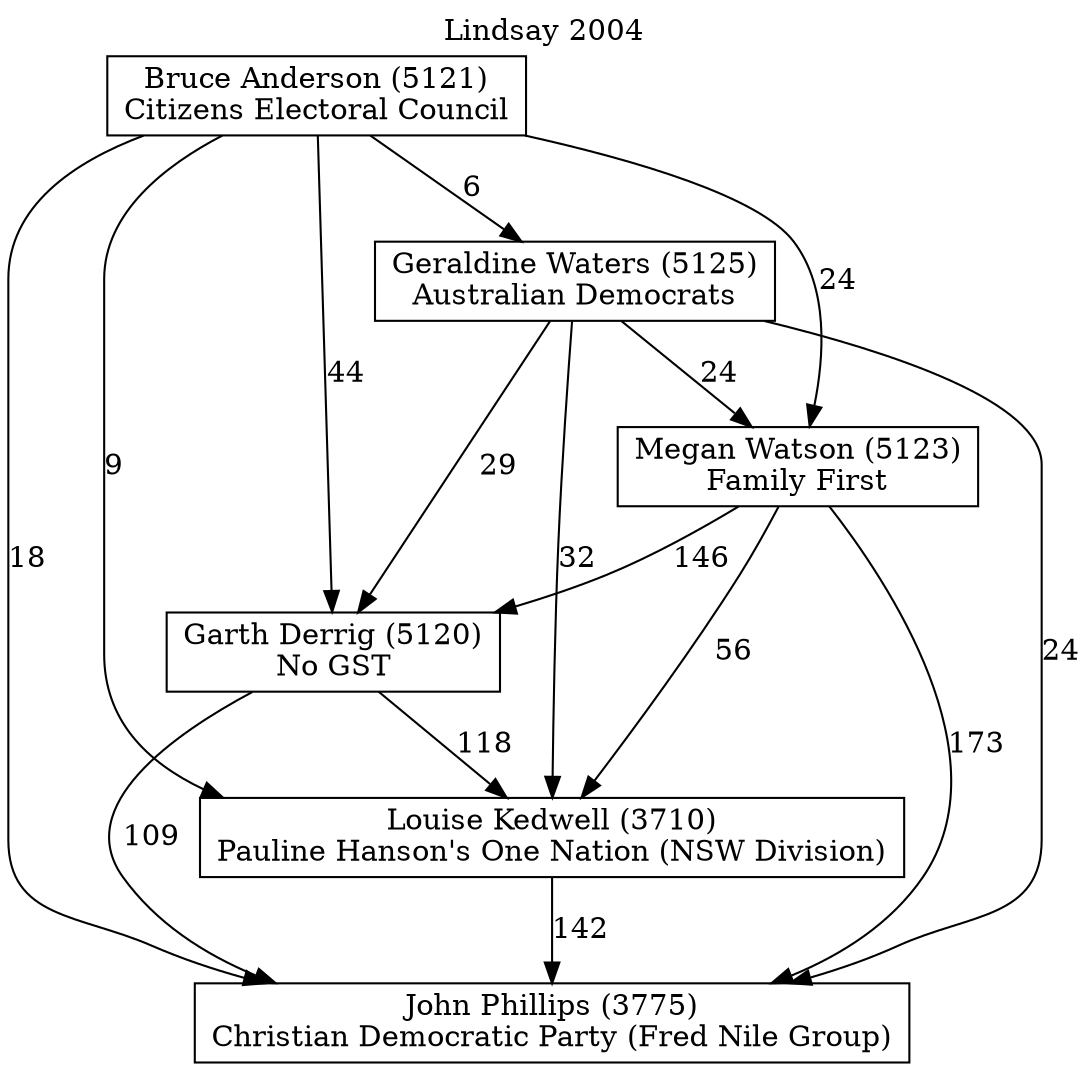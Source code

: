 // House preference flow
digraph "John Phillips (3775)_Lindsay_2004" {
	graph [label="Lindsay 2004" labelloc=t mclimit=2]
	node [shape=box]
	"John Phillips (3775)" [label="John Phillips (3775)
Christian Democratic Party (Fred Nile Group)"]
	"Louise Kedwell (3710)" [label="Louise Kedwell (3710)
Pauline Hanson's One Nation (NSW Division)"]
	"Garth Derrig (5120)" [label="Garth Derrig (5120)
No GST"]
	"Megan Watson (5123)" [label="Megan Watson (5123)
Family First"]
	"Geraldine Waters (5125)" [label="Geraldine Waters (5125)
Australian Democrats"]
	"Bruce Anderson (5121)" [label="Bruce Anderson (5121)
Citizens Electoral Council"]
	"Louise Kedwell (3710)" -> "John Phillips (3775)" [label=142]
	"Garth Derrig (5120)" -> "Louise Kedwell (3710)" [label=118]
	"Megan Watson (5123)" -> "Garth Derrig (5120)" [label=146]
	"Geraldine Waters (5125)" -> "Megan Watson (5123)" [label=24]
	"Bruce Anderson (5121)" -> "Geraldine Waters (5125)" [label=6]
	"Garth Derrig (5120)" -> "John Phillips (3775)" [label=109]
	"Megan Watson (5123)" -> "John Phillips (3775)" [label=173]
	"Geraldine Waters (5125)" -> "John Phillips (3775)" [label=24]
	"Bruce Anderson (5121)" -> "John Phillips (3775)" [label=18]
	"Bruce Anderson (5121)" -> "Megan Watson (5123)" [label=24]
	"Geraldine Waters (5125)" -> "Garth Derrig (5120)" [label=29]
	"Bruce Anderson (5121)" -> "Garth Derrig (5120)" [label=44]
	"Megan Watson (5123)" -> "Louise Kedwell (3710)" [label=56]
	"Geraldine Waters (5125)" -> "Louise Kedwell (3710)" [label=32]
	"Bruce Anderson (5121)" -> "Louise Kedwell (3710)" [label=9]
}
